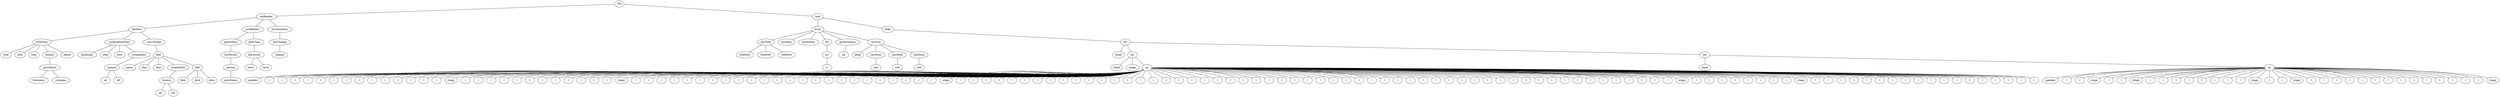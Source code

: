 graph Tree {
	"t0" [label = "TEI"];
	"t1" [label = "teiHeader"];
	"t2" [label = "fileDesc"];
	"t3" [label = "titleStmt"];
	"t4" [label = "title"];
	"t5" [label = "title"];
	"t6" [label = "title"];
	"t7" [label = "author"];
	"t8" [label = "persName"];
	"t9" [label = "forename"];
	"t10" [label = "surname"];
	"t11" [label = "editor"];
	"t12" [label = "publicationStmt"];
	"t13" [label = "publisher"];
	"t14" [label = "idno"];
	"t15" [label = "idno"];
	"t16" [label = "availability"];
	"t17" [label = "licence"];
	"t18" [label = "ab"];
	"t19" [label = "ref"];
	"t20" [label = "sourceDesc"];
	"t21" [label = "bibl"];
	"t22" [label = "name"];
	"t23" [label = "idno"];
	"t24" [label = "idno"];
	"t25" [label = "availability"];
	"t26" [label = "licence"];
	"t27" [label = "ab"];
	"t28" [label = "ref"];
	"t29" [label = "bibl"];
	"t30" [label = "date"];
	"t31" [label = "date"];
	"t32" [label = "idno"];
	"t33" [label = "profileDesc"];
	"t34" [label = "particDesc"];
	"t35" [label = "listPerson"];
	"t36" [label = "person"];
	"t37" [label = "persName"];
	"t38" [label = "textClass"];
	"t39" [label = "keywords"];
	"t40" [label = "term"];
	"t41" [label = "term"];
	"t42" [label = "revisionDesc"];
	"t43" [label = "listChange"];
	"t44" [label = "change"];
	"t45" [label = "text"];
	"t46" [label = "front"];
	"t47" [label = "docTitle"];
	"t48" [label = "titlePart"];
	"t49" [label = "titlePart"];
	"t50" [label = "titlePart"];
	"t51" [label = "docDate"];
	"t52" [label = "docAuthor"];
	"t53" [label = "div"];
	"t54" [label = "div"];
	"t55" [label = "p"];
	"t56" [label = "performance"];
	"t57" [label = "ab"];
	"t58" [label = "castList"];
	"t59" [label = "head"];
	"t60" [label = "castItem"];
	"t61" [label = "role"];
	"t62" [label = "castItem"];
	"t63" [label = "role"];
	"t64" [label = "castItem"];
	"t65" [label = "role"];
	"t66" [label = "body"];
	"t67" [label = "div"];
	"t68" [label = "head"];
	"t69" [label = "div"];
	"t70" [label = "head"];
	"t71" [label = "stage"];
	"t72" [label = "sp"];
	"t73" [label = "speaker"];
	"t74" [label = "l"];
	"t75" [label = "l"];
	"t76" [label = "l"];
	"t77" [label = "l"];
	"t78" [label = "l"];
	"t79" [label = "l"];
	"t80" [label = "l"];
	"t81" [label = "l"];
	"t82" [label = "l"];
	"t83" [label = "l"];
	"t84" [label = "l"];
	"t85" [label = "l"];
	"t86" [label = "l"];
	"t87" [label = "l"];
	"t88" [label = "stage"];
	"t89" [label = "l"];
	"t90" [label = "l"];
	"t91" [label = "l"];
	"t92" [label = "l"];
	"t93" [label = "l"];
	"t94" [label = "l"];
	"t95" [label = "l"];
	"t96" [label = "l"];
	"t97" [label = "l"];
	"t98" [label = "l"];
	"t99" [label = "l"];
	"t100" [label = "l"];
	"t101" [label = "stage"];
	"t102" [label = "l"];
	"t103" [label = "l"];
	"t104" [label = "l"];
	"t105" [label = "l"];
	"t106" [label = "l"];
	"t107" [label = "l"];
	"t108" [label = "l"];
	"t109" [label = "l"];
	"t110" [label = "l"];
	"t111" [label = "l"];
	"t112" [label = "l"];
	"t113" [label = "l"];
	"t114" [label = "l"];
	"t115" [label = "l"];
	"t116" [label = "l"];
	"t117" [label = "l"];
	"t118" [label = "l"];
	"t119" [label = "l"];
	"t120" [label = "l"];
	"t121" [label = "l"];
	"t122" [label = "l"];
	"t123" [label = "l"];
	"t124" [label = "l"];
	"t125" [label = "l"];
	"t126" [label = "stage"];
	"t127" [label = "l"];
	"t128" [label = "l"];
	"t129" [label = "l"];
	"t130" [label = "l"];
	"t131" [label = "l"];
	"t132" [label = "l"];
	"t133" [label = "l"];
	"t134" [label = "l"];
	"t135" [label = "l"];
	"t136" [label = "l"];
	"t137" [label = "l"];
	"t138" [label = "l"];
	"t139" [label = "l"];
	"t140" [label = "l"];
	"t141" [label = "l"];
	"t142" [label = "l"];
	"t143" [label = "l"];
	"t144" [label = "l"];
	"t145" [label = "l"];
	"t146" [label = "l"];
	"t147" [label = "l"];
	"t148" [label = "l"];
	"t149" [label = "l"];
	"t150" [label = "l"];
	"t151" [label = "l"];
	"t152" [label = "l"];
	"t153" [label = "l"];
	"t154" [label = "l"];
	"t155" [label = "l"];
	"t156" [label = "l"];
	"t157" [label = "l"];
	"t158" [label = "l"];
	"t159" [label = "l"];
	"t160" [label = "l"];
	"t161" [label = "l"];
	"t162" [label = "l"];
	"t163" [label = "l"];
	"t164" [label = "l"];
	"t165" [label = "l"];
	"t166" [label = "l"];
	"t167" [label = "l"];
	"t168" [label = "l"];
	"t169" [label = "l"];
	"t170" [label = "l"];
	"t171" [label = "l"];
	"t172" [label = "l"];
	"t173" [label = "l"];
	"t174" [label = "l"];
	"t175" [label = "l"];
	"t176" [label = "l"];
	"t177" [label = "l"];
	"t178" [label = "l"];
	"t179" [label = "l"];
	"t180" [label = "l"];
	"t181" [label = "l"];
	"t182" [label = "l"];
	"t183" [label = "stage"];
	"t184" [label = "l"];
	"t185" [label = "l"];
	"t186" [label = "l"];
	"t187" [label = "l"];
	"t188" [label = "l"];
	"t189" [label = "l"];
	"t190" [label = "l"];
	"t191" [label = "l"];
	"t192" [label = "stage"];
	"t193" [label = "l"];
	"t194" [label = "l"];
	"t195" [label = "l"];
	"t196" [label = "l"];
	"t197" [label = "l"];
	"t198" [label = "l"];
	"t199" [label = "l"];
	"t200" [label = "l"];
	"t201" [label = "l"];
	"t202" [label = "l"];
	"t203" [label = "l"];
	"t204" [label = "l"];
	"t205" [label = "l"];
	"t206" [label = "l"];
	"t207" [label = "l"];
	"t208" [label = "l"];
	"t209" [label = "l"];
	"t210" [label = "l"];
	"t211" [label = "div"];
	"t212" [label = "head"];
	"t213" [label = "sp"];
	"t214" [label = "speaker"];
	"t215" [label = "l"];
	"t216" [label = "l"];
	"t217" [label = "stage"];
	"t218" [label = "l"];
	"t219" [label = "l"];
	"t220" [label = "stage"];
	"t221" [label = "l"];
	"t222" [label = "l"];
	"t223" [label = "l"];
	"t224" [label = "l"];
	"t225" [label = "l"];
	"t226" [label = "l"];
	"t227" [label = "l"];
	"t228" [label = "l"];
	"t229" [label = "stage"];
	"t230" [label = "l"];
	"t231" [label = "l"];
	"t232" [label = "stage"];
	"t233" [label = "l"];
	"t234" [label = "l"];
	"t235" [label = "l"];
	"t236" [label = "l"];
	"t237" [label = "l"];
	"t238" [label = "l"];
	"t239" [label = "l"];
	"t240" [label = "l"];
	"t241" [label = "l"];
	"t242" [label = "l"];
	"t243" [label = "l"];
	"t244" [label = "l"];
	"t245" [label = "l"];
	"t246" [label = "l"];
	"t247" [label = "stage"];
	"t0" -- "t1";
	"t1" -- "t2";
	"t2" -- "t3";
	"t3" -- "t4";
	"t3" -- "t5";
	"t3" -- "t6";
	"t3" -- "t7";
	"t7" -- "t8";
	"t8" -- "t9";
	"t8" -- "t10";
	"t3" -- "t11";
	"t2" -- "t12";
	"t12" -- "t13";
	"t12" -- "t14";
	"t12" -- "t15";
	"t12" -- "t16";
	"t16" -- "t17";
	"t17" -- "t18";
	"t17" -- "t19";
	"t2" -- "t20";
	"t20" -- "t21";
	"t21" -- "t22";
	"t21" -- "t23";
	"t21" -- "t24";
	"t21" -- "t25";
	"t25" -- "t26";
	"t26" -- "t27";
	"t26" -- "t28";
	"t21" -- "t29";
	"t29" -- "t30";
	"t29" -- "t31";
	"t29" -- "t32";
	"t1" -- "t33";
	"t33" -- "t34";
	"t34" -- "t35";
	"t35" -- "t36";
	"t36" -- "t37";
	"t33" -- "t38";
	"t38" -- "t39";
	"t39" -- "t40";
	"t39" -- "t41";
	"t1" -- "t42";
	"t42" -- "t43";
	"t43" -- "t44";
	"t0" -- "t45";
	"t45" -- "t46";
	"t46" -- "t47";
	"t47" -- "t48";
	"t47" -- "t49";
	"t47" -- "t50";
	"t46" -- "t51";
	"t46" -- "t52";
	"t46" -- "t53";
	"t53" -- "t54";
	"t54" -- "t55";
	"t46" -- "t56";
	"t56" -- "t57";
	"t46" -- "t58";
	"t58" -- "t59";
	"t58" -- "t60";
	"t60" -- "t61";
	"t58" -- "t62";
	"t62" -- "t63";
	"t58" -- "t64";
	"t64" -- "t65";
	"t45" -- "t66";
	"t66" -- "t67";
	"t67" -- "t68";
	"t67" -- "t69";
	"t69" -- "t70";
	"t69" -- "t71";
	"t69" -- "t72";
	"t72" -- "t73";
	"t72" -- "t74";
	"t72" -- "t75";
	"t72" -- "t76";
	"t72" -- "t77";
	"t72" -- "t78";
	"t72" -- "t79";
	"t72" -- "t80";
	"t72" -- "t81";
	"t72" -- "t82";
	"t72" -- "t83";
	"t72" -- "t84";
	"t72" -- "t85";
	"t72" -- "t86";
	"t72" -- "t87";
	"t72" -- "t88";
	"t72" -- "t89";
	"t72" -- "t90";
	"t72" -- "t91";
	"t72" -- "t92";
	"t72" -- "t93";
	"t72" -- "t94";
	"t72" -- "t95";
	"t72" -- "t96";
	"t72" -- "t97";
	"t72" -- "t98";
	"t72" -- "t99";
	"t72" -- "t100";
	"t72" -- "t101";
	"t72" -- "t102";
	"t72" -- "t103";
	"t72" -- "t104";
	"t72" -- "t105";
	"t72" -- "t106";
	"t72" -- "t107";
	"t72" -- "t108";
	"t72" -- "t109";
	"t72" -- "t110";
	"t72" -- "t111";
	"t72" -- "t112";
	"t72" -- "t113";
	"t72" -- "t114";
	"t72" -- "t115";
	"t72" -- "t116";
	"t72" -- "t117";
	"t72" -- "t118";
	"t72" -- "t119";
	"t72" -- "t120";
	"t72" -- "t121";
	"t72" -- "t122";
	"t72" -- "t123";
	"t72" -- "t124";
	"t72" -- "t125";
	"t72" -- "t126";
	"t72" -- "t127";
	"t72" -- "t128";
	"t72" -- "t129";
	"t72" -- "t130";
	"t72" -- "t131";
	"t72" -- "t132";
	"t72" -- "t133";
	"t72" -- "t134";
	"t72" -- "t135";
	"t72" -- "t136";
	"t72" -- "t137";
	"t72" -- "t138";
	"t72" -- "t139";
	"t72" -- "t140";
	"t72" -- "t141";
	"t72" -- "t142";
	"t72" -- "t143";
	"t72" -- "t144";
	"t72" -- "t145";
	"t72" -- "t146";
	"t72" -- "t147";
	"t72" -- "t148";
	"t72" -- "t149";
	"t72" -- "t150";
	"t72" -- "t151";
	"t72" -- "t152";
	"t72" -- "t153";
	"t72" -- "t154";
	"t72" -- "t155";
	"t72" -- "t156";
	"t72" -- "t157";
	"t72" -- "t158";
	"t72" -- "t159";
	"t72" -- "t160";
	"t72" -- "t161";
	"t72" -- "t162";
	"t72" -- "t163";
	"t72" -- "t164";
	"t72" -- "t165";
	"t72" -- "t166";
	"t72" -- "t167";
	"t72" -- "t168";
	"t72" -- "t169";
	"t72" -- "t170";
	"t72" -- "t171";
	"t72" -- "t172";
	"t72" -- "t173";
	"t72" -- "t174";
	"t72" -- "t175";
	"t72" -- "t176";
	"t72" -- "t177";
	"t72" -- "t178";
	"t72" -- "t179";
	"t72" -- "t180";
	"t72" -- "t181";
	"t72" -- "t182";
	"t72" -- "t183";
	"t72" -- "t184";
	"t72" -- "t185";
	"t72" -- "t186";
	"t72" -- "t187";
	"t72" -- "t188";
	"t72" -- "t189";
	"t72" -- "t190";
	"t72" -- "t191";
	"t72" -- "t192";
	"t72" -- "t193";
	"t72" -- "t194";
	"t72" -- "t195";
	"t72" -- "t196";
	"t72" -- "t197";
	"t72" -- "t198";
	"t72" -- "t199";
	"t72" -- "t200";
	"t72" -- "t201";
	"t72" -- "t202";
	"t72" -- "t203";
	"t72" -- "t204";
	"t72" -- "t205";
	"t72" -- "t206";
	"t72" -- "t207";
	"t72" -- "t208";
	"t72" -- "t209";
	"t72" -- "t210";
	"t67" -- "t211";
	"t211" -- "t212";
	"t211" -- "t213";
	"t213" -- "t214";
	"t213" -- "t215";
	"t213" -- "t216";
	"t213" -- "t217";
	"t213" -- "t218";
	"t213" -- "t219";
	"t213" -- "t220";
	"t213" -- "t221";
	"t213" -- "t222";
	"t213" -- "t223";
	"t213" -- "t224";
	"t213" -- "t225";
	"t213" -- "t226";
	"t213" -- "t227";
	"t213" -- "t228";
	"t213" -- "t229";
	"t213" -- "t230";
	"t213" -- "t231";
	"t213" -- "t232";
	"t213" -- "t233";
	"t213" -- "t234";
	"t213" -- "t235";
	"t213" -- "t236";
	"t213" -- "t237";
	"t213" -- "t238";
	"t213" -- "t239";
	"t213" -- "t240";
	"t213" -- "t241";
	"t213" -- "t242";
	"t213" -- "t243";
	"t213" -- "t244";
	"t213" -- "t245";
	"t213" -- "t246";
	"t213" -- "t247";
}
